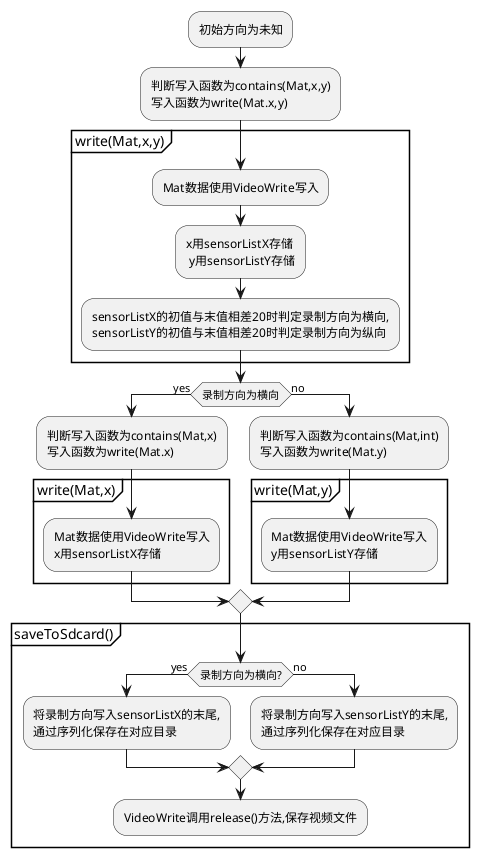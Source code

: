 @startuml
:初始方向为未知;
:判断写入函数为contains(Mat,x,y)
写入函数为write(Mat.x,y);
partition write(Mat,x,y) {
:Mat数据使用VideoWrite写入;
:x用sensorListX存储
 y用sensorListY存储;
:sensorListX的初值与末值相差20时判定录制方向为横向,
sensorListY的初值与末值相差20时判定录制方向为纵向;
}
if(录制方向为横向)then (yes)
:判断写入函数为contains(Mat,x)
写入函数为write(Mat.x);
partition write(Mat,x) {
:Mat数据使用VideoWrite写入
x用sensorListX存储;
}
else (no)
:判断写入函数为contains(Mat,int)
写入函数为write(Mat.y);
partition write(Mat,y) {
:Mat数据使用VideoWrite写入
y用sensorListY存储;
}
endif
partition saveToSdcard() {
if(录制方向为横向?) then(yes)
:将录制方向写入sensorListX的末尾,
通过序列化保存在对应目录;
else (no)
:将录制方向写入sensorListY的末尾,
通过序列化保存在对应目录;
endif
:VideoWrite调用release()方法,保存视频文件;
}

@enduml